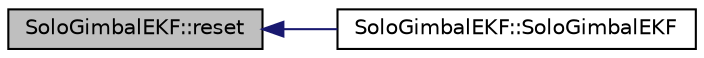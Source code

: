 digraph "SoloGimbalEKF::reset"
{
 // INTERACTIVE_SVG=YES
  edge [fontname="Helvetica",fontsize="10",labelfontname="Helvetica",labelfontsize="10"];
  node [fontname="Helvetica",fontsize="10",shape=record];
  rankdir="LR";
  Node1 [label="SoloGimbalEKF::reset",height=0.2,width=0.4,color="black", fillcolor="grey75", style="filled", fontcolor="black"];
  Node1 -> Node2 [dir="back",color="midnightblue",fontsize="10",style="solid",fontname="Helvetica"];
  Node2 [label="SoloGimbalEKF::SoloGimbalEKF",height=0.2,width=0.4,color="black", fillcolor="white", style="filled",URL="$classSoloGimbalEKF.html#a27e3fc1f63bdf94b7a156c5bfd2d7084"];
}
